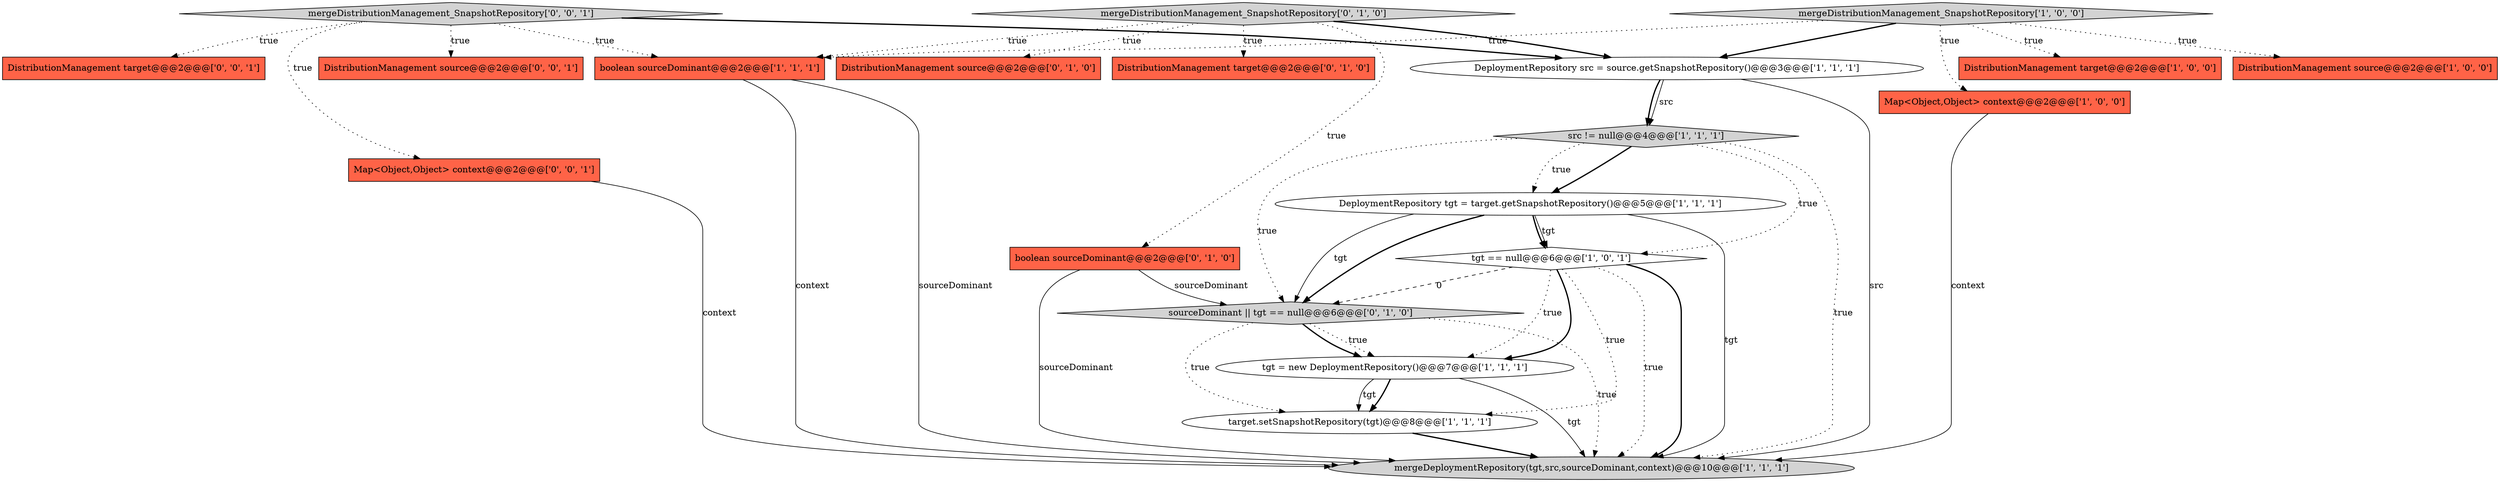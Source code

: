 digraph {
20 [style = filled, label = "DistributionManagement target@@@2@@@['0', '0', '1']", fillcolor = tomato, shape = box image = "AAA0AAABBB3BBB"];
6 [style = filled, label = "Map<Object,Object> context@@@2@@@['1', '0', '0']", fillcolor = tomato, shape = box image = "AAA0AAABBB1BBB"];
8 [style = filled, label = "tgt = new DeploymentRepository()@@@7@@@['1', '1', '1']", fillcolor = white, shape = ellipse image = "AAA0AAABBB1BBB"];
18 [style = filled, label = "mergeDistributionManagement_SnapshotRepository['0', '0', '1']", fillcolor = lightgray, shape = diamond image = "AAA0AAABBB3BBB"];
0 [style = filled, label = "mergeDistributionManagement_SnapshotRepository['1', '0', '0']", fillcolor = lightgray, shape = diamond image = "AAA0AAABBB1BBB"];
15 [style = filled, label = "boolean sourceDominant@@@2@@@['0', '1', '0']", fillcolor = tomato, shape = box image = "AAA0AAABBB2BBB"];
14 [style = filled, label = "sourceDominant || tgt == null@@@6@@@['0', '1', '0']", fillcolor = lightgray, shape = diamond image = "AAA1AAABBB2BBB"];
10 [style = filled, label = "boolean sourceDominant@@@2@@@['1', '1', '1']", fillcolor = tomato, shape = box image = "AAA0AAABBB1BBB"];
17 [style = filled, label = "Map<Object,Object> context@@@2@@@['0', '0', '1']", fillcolor = tomato, shape = box image = "AAA0AAABBB3BBB"];
7 [style = filled, label = "tgt == null@@@6@@@['1', '0', '1']", fillcolor = white, shape = diamond image = "AAA0AAABBB1BBB"];
4 [style = filled, label = "DeploymentRepository src = source.getSnapshotRepository()@@@3@@@['1', '1', '1']", fillcolor = white, shape = ellipse image = "AAA0AAABBB1BBB"];
9 [style = filled, label = "target.setSnapshotRepository(tgt)@@@8@@@['1', '1', '1']", fillcolor = white, shape = ellipse image = "AAA0AAABBB1BBB"];
1 [style = filled, label = "DistributionManagement target@@@2@@@['1', '0', '0']", fillcolor = tomato, shape = box image = "AAA0AAABBB1BBB"];
13 [style = filled, label = "DistributionManagement source@@@2@@@['0', '1', '0']", fillcolor = tomato, shape = box image = "AAA0AAABBB2BBB"];
2 [style = filled, label = "src != null@@@4@@@['1', '1', '1']", fillcolor = lightgray, shape = diamond image = "AAA0AAABBB1BBB"];
19 [style = filled, label = "DistributionManagement source@@@2@@@['0', '0', '1']", fillcolor = tomato, shape = box image = "AAA0AAABBB3BBB"];
16 [style = filled, label = "mergeDistributionManagement_SnapshotRepository['0', '1', '0']", fillcolor = lightgray, shape = diamond image = "AAA0AAABBB2BBB"];
11 [style = filled, label = "mergeDeploymentRepository(tgt,src,sourceDominant,context)@@@10@@@['1', '1', '1']", fillcolor = lightgray, shape = ellipse image = "AAA0AAABBB1BBB"];
3 [style = filled, label = "DistributionManagement source@@@2@@@['1', '0', '0']", fillcolor = tomato, shape = box image = "AAA0AAABBB1BBB"];
5 [style = filled, label = "DeploymentRepository tgt = target.getSnapshotRepository()@@@5@@@['1', '1', '1']", fillcolor = white, shape = ellipse image = "AAA0AAABBB1BBB"];
12 [style = filled, label = "DistributionManagement target@@@2@@@['0', '1', '0']", fillcolor = tomato, shape = box image = "AAA0AAABBB2BBB"];
0->10 [style = dotted, label="true"];
2->11 [style = dotted, label="true"];
5->14 [style = bold, label=""];
0->6 [style = dotted, label="true"];
0->1 [style = dotted, label="true"];
18->20 [style = dotted, label="true"];
7->8 [style = bold, label=""];
8->9 [style = bold, label=""];
9->11 [style = bold, label=""];
0->4 [style = bold, label=""];
16->4 [style = bold, label=""];
18->4 [style = bold, label=""];
2->5 [style = bold, label=""];
7->8 [style = dotted, label="true"];
2->5 [style = dotted, label="true"];
0->3 [style = dotted, label="true"];
4->11 [style = solid, label="src"];
14->8 [style = dotted, label="true"];
4->2 [style = solid, label="src"];
10->11 [style = solid, label="sourceDominant"];
8->9 [style = solid, label="tgt"];
16->13 [style = dotted, label="true"];
8->11 [style = solid, label="tgt"];
7->11 [style = bold, label=""];
2->14 [style = dotted, label="true"];
7->9 [style = dotted, label="true"];
16->15 [style = dotted, label="true"];
7->11 [style = dotted, label="true"];
4->2 [style = bold, label=""];
16->12 [style = dotted, label="true"];
17->11 [style = solid, label="context"];
18->17 [style = dotted, label="true"];
5->14 [style = solid, label="tgt"];
16->10 [style = dotted, label="true"];
15->11 [style = solid, label="sourceDominant"];
14->8 [style = bold, label=""];
18->19 [style = dotted, label="true"];
5->7 [style = solid, label="tgt"];
18->10 [style = dotted, label="true"];
6->11 [style = solid, label="context"];
15->14 [style = solid, label="sourceDominant"];
7->14 [style = dashed, label="0"];
14->11 [style = dotted, label="true"];
10->11 [style = solid, label="context"];
5->7 [style = bold, label=""];
2->7 [style = dotted, label="true"];
5->11 [style = solid, label="tgt"];
14->9 [style = dotted, label="true"];
}

